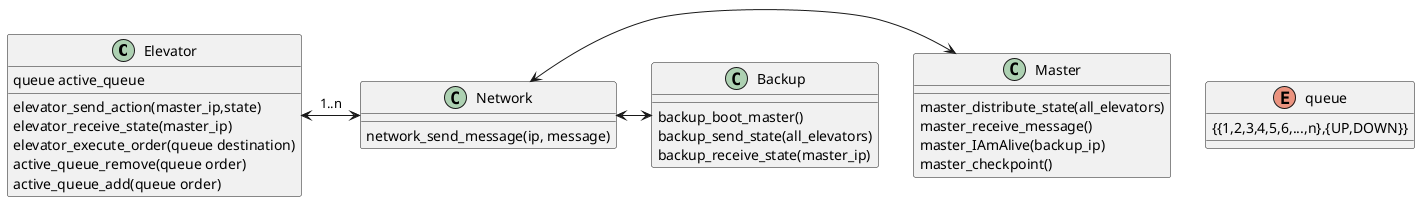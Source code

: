 @startuml

class Elevator  {
    queue active_queue
    elevator_send_action(master_ip,state)
    elevator_receive_state(master_ip)
    elevator_execute_order(queue destination)
    active_queue_remove(queue order)
    active_queue_add(queue order)
}
class Master{
    master_distribute_state(all_elevators)
    master_receive_message()
    master_IAmAlive(backup_ip)
    master_checkpoint()
}
class Network{
    network_send_message(ip, message)
}

class Backup{
    backup_boot_master()
    backup_send_state(all_elevators)
    backup_receive_state(master_ip)
}



enum queue {
    {{1,2,3,4,5,6,...,n},{UP,DOWN}}
}

Elevator  <-> Network: 1..n
Network <-> Master
Network <-> Backup





@enduml
